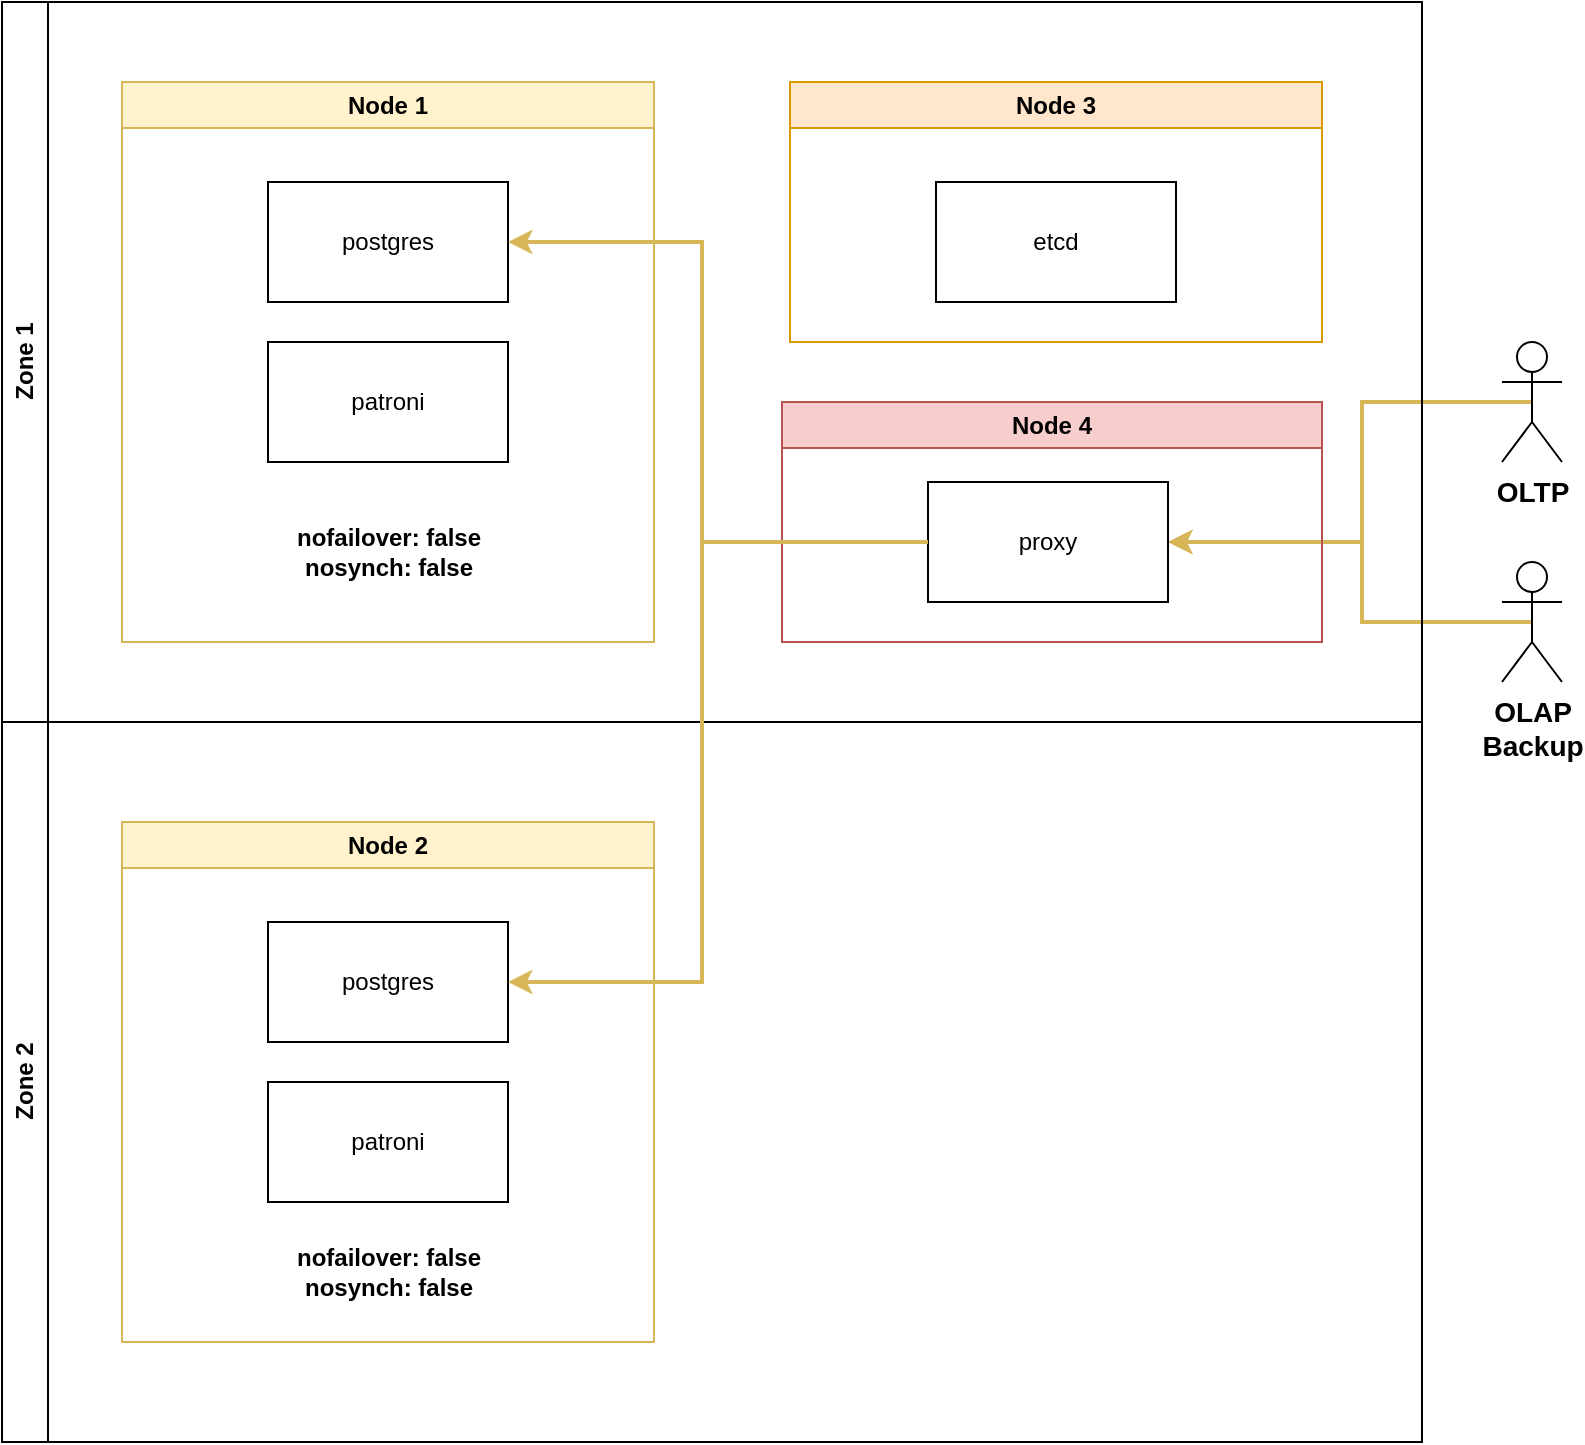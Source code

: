 <mxfile version="22.1.21" type="device">
  <diagram name="Страница — 1" id="Gdg4Oq3OMzs8bkhmjxN4">
    <mxGraphModel dx="1750" dy="883" grid="1" gridSize="10" guides="1" tooltips="1" connect="1" arrows="1" fold="1" page="1" pageScale="1" pageWidth="827" pageHeight="1169" math="0" shadow="0">
      <root>
        <mxCell id="0" />
        <mxCell id="1" parent="0" />
        <mxCell id="URm6Tu1lASQm4hEK9CjK-1" style="edgeStyle=orthogonalEdgeStyle;rounded=0;orthogonalLoop=1;jettySize=auto;html=1;exitX=0.5;exitY=0.5;exitDx=0;exitDy=0;exitPerimeter=0;entryX=1;entryY=0.5;entryDx=0;entryDy=0;fillColor=#fff2cc;strokeColor=#d6b656;strokeWidth=2;" edge="1" parent="1" source="URm6Tu1lASQm4hEK9CjK-2" target="URm6Tu1lASQm4hEK9CjK-17">
          <mxGeometry relative="1" as="geometry">
            <Array as="points">
              <mxPoint x="690" y="200" />
              <mxPoint x="690" y="270" />
            </Array>
          </mxGeometry>
        </mxCell>
        <mxCell id="URm6Tu1lASQm4hEK9CjK-2" value="&lt;b style=&quot;font-size: 14px;&quot;&gt;OLTP&lt;br&gt;&lt;/b&gt;" style="shape=umlActor;verticalLabelPosition=bottom;verticalAlign=top;html=1;outlineConnect=0;" vertex="1" parent="1">
          <mxGeometry x="760" y="170" width="30" height="60" as="geometry" />
        </mxCell>
        <mxCell id="URm6Tu1lASQm4hEK9CjK-27" style="edgeStyle=orthogonalEdgeStyle;rounded=0;orthogonalLoop=1;jettySize=auto;html=1;exitX=0.5;exitY=0.5;exitDx=0;exitDy=0;exitPerimeter=0;entryX=1;entryY=0.5;entryDx=0;entryDy=0;strokeWidth=2;fillColor=#fff2cc;strokeColor=#d6b656;" edge="1" parent="1" source="URm6Tu1lASQm4hEK9CjK-4" target="URm6Tu1lASQm4hEK9CjK-17">
          <mxGeometry relative="1" as="geometry">
            <Array as="points">
              <mxPoint x="690" y="310" />
              <mxPoint x="690" y="270" />
            </Array>
          </mxGeometry>
        </mxCell>
        <mxCell id="URm6Tu1lASQm4hEK9CjK-4" value="&lt;b style=&quot;font-size: 14px;&quot;&gt;OLAP&lt;br&gt;Backup&lt;br&gt;&lt;/b&gt;" style="shape=umlActor;verticalLabelPosition=bottom;verticalAlign=top;html=1;outlineConnect=0;" vertex="1" parent="1">
          <mxGeometry x="760" y="280" width="30" height="60" as="geometry" />
        </mxCell>
        <mxCell id="URm6Tu1lASQm4hEK9CjK-5" value="Zone 1" style="swimlane;horizontal=0;whiteSpace=wrap;html=1;" vertex="1" parent="1">
          <mxGeometry x="10" width="710" height="360" as="geometry" />
        </mxCell>
        <mxCell id="URm6Tu1lASQm4hEK9CjK-6" value="Node 1" style="swimlane;whiteSpace=wrap;html=1;fillColor=#fff2cc;strokeColor=#d6b656;" vertex="1" parent="URm6Tu1lASQm4hEK9CjK-5">
          <mxGeometry x="60" y="40" width="266" height="280" as="geometry" />
        </mxCell>
        <mxCell id="URm6Tu1lASQm4hEK9CjK-7" value="postgres" style="rounded=0;whiteSpace=wrap;html=1;" vertex="1" parent="URm6Tu1lASQm4hEK9CjK-6">
          <mxGeometry x="73" y="50" width="120" height="60" as="geometry" />
        </mxCell>
        <mxCell id="URm6Tu1lASQm4hEK9CjK-8" value="patroni" style="rounded=0;whiteSpace=wrap;html=1;" vertex="1" parent="URm6Tu1lASQm4hEK9CjK-6">
          <mxGeometry x="73" y="130" width="120" height="60" as="geometry" />
        </mxCell>
        <mxCell id="URm6Tu1lASQm4hEK9CjK-9" value="&lt;b&gt;nofailover: false&lt;br&gt;nosynch: false&lt;/b&gt;" style="text;html=1;strokeColor=none;fillColor=none;align=center;verticalAlign=middle;whiteSpace=wrap;rounded=0;" vertex="1" parent="URm6Tu1lASQm4hEK9CjK-6">
          <mxGeometry x="84.5" y="220" width="97" height="30" as="geometry" />
        </mxCell>
        <mxCell id="URm6Tu1lASQm4hEK9CjK-14" value="Node 3" style="swimlane;whiteSpace=wrap;html=1;fillColor=#ffe6cc;strokeColor=#d79b00;" vertex="1" parent="URm6Tu1lASQm4hEK9CjK-5">
          <mxGeometry x="394" y="40" width="266" height="130" as="geometry" />
        </mxCell>
        <mxCell id="URm6Tu1lASQm4hEK9CjK-15" value="etcd" style="rounded=0;whiteSpace=wrap;html=1;" vertex="1" parent="URm6Tu1lASQm4hEK9CjK-14">
          <mxGeometry x="73" y="50" width="120" height="60" as="geometry" />
        </mxCell>
        <mxCell id="URm6Tu1lASQm4hEK9CjK-16" value="Node 4" style="swimlane;whiteSpace=wrap;html=1;fillColor=#f8cecc;strokeColor=#b85450;" vertex="1" parent="URm6Tu1lASQm4hEK9CjK-5">
          <mxGeometry x="390" y="200" width="270" height="120" as="geometry" />
        </mxCell>
        <mxCell id="URm6Tu1lASQm4hEK9CjK-17" value="proxy" style="rounded=0;whiteSpace=wrap;html=1;" vertex="1" parent="URm6Tu1lASQm4hEK9CjK-16">
          <mxGeometry x="73" y="40" width="120" height="60" as="geometry" />
        </mxCell>
        <mxCell id="URm6Tu1lASQm4hEK9CjK-18" style="edgeStyle=orthogonalEdgeStyle;rounded=0;orthogonalLoop=1;jettySize=auto;html=1;exitX=0;exitY=0.5;exitDx=0;exitDy=0;entryX=1;entryY=0.5;entryDx=0;entryDy=0;strokeWidth=2;fillColor=#fff2cc;strokeColor=#d6b656;jumpStyle=arc;" edge="1" parent="URm6Tu1lASQm4hEK9CjK-5" source="URm6Tu1lASQm4hEK9CjK-17" target="URm6Tu1lASQm4hEK9CjK-7">
          <mxGeometry relative="1" as="geometry">
            <Array as="points">
              <mxPoint x="350" y="270" />
              <mxPoint x="350" y="120" />
            </Array>
          </mxGeometry>
        </mxCell>
        <mxCell id="URm6Tu1lASQm4hEK9CjK-19" value="Zone 2" style="swimlane;horizontal=0;whiteSpace=wrap;html=1;" vertex="1" parent="1">
          <mxGeometry x="10" y="360" width="710" height="360" as="geometry" />
        </mxCell>
        <mxCell id="URm6Tu1lASQm4hEK9CjK-20" value="Node 2" style="swimlane;whiteSpace=wrap;html=1;fillColor=#fff2cc;strokeColor=#d6b656;" vertex="1" parent="URm6Tu1lASQm4hEK9CjK-19">
          <mxGeometry x="60" y="50" width="266" height="260" as="geometry" />
        </mxCell>
        <mxCell id="URm6Tu1lASQm4hEK9CjK-21" value="postgres" style="rounded=0;whiteSpace=wrap;html=1;" vertex="1" parent="URm6Tu1lASQm4hEK9CjK-20">
          <mxGeometry x="73" y="50" width="120" height="60" as="geometry" />
        </mxCell>
        <mxCell id="URm6Tu1lASQm4hEK9CjK-22" value="patroni" style="rounded=0;whiteSpace=wrap;html=1;" vertex="1" parent="URm6Tu1lASQm4hEK9CjK-20">
          <mxGeometry x="73" y="130" width="120" height="60" as="geometry" />
        </mxCell>
        <mxCell id="URm6Tu1lASQm4hEK9CjK-23" value="&lt;b&gt;nofailover: false&lt;br&gt;nosynch: false&lt;/b&gt;" style="text;html=1;strokeColor=none;fillColor=none;align=center;verticalAlign=middle;whiteSpace=wrap;rounded=0;" vertex="1" parent="URm6Tu1lASQm4hEK9CjK-20">
          <mxGeometry x="84.5" y="210" width="97" height="30" as="geometry" />
        </mxCell>
        <mxCell id="URm6Tu1lASQm4hEK9CjK-24" style="edgeStyle=orthogonalEdgeStyle;rounded=0;orthogonalLoop=1;jettySize=auto;html=1;exitX=0;exitY=0.5;exitDx=0;exitDy=0;entryX=1;entryY=0.5;entryDx=0;entryDy=0;fillColor=#fff2cc;strokeColor=#d6b656;strokeWidth=2;jumpStyle=arc;" edge="1" parent="1" source="URm6Tu1lASQm4hEK9CjK-17" target="URm6Tu1lASQm4hEK9CjK-21">
          <mxGeometry relative="1" as="geometry">
            <Array as="points">
              <mxPoint x="360" y="270" />
              <mxPoint x="360" y="490" />
            </Array>
          </mxGeometry>
        </mxCell>
      </root>
    </mxGraphModel>
  </diagram>
</mxfile>
